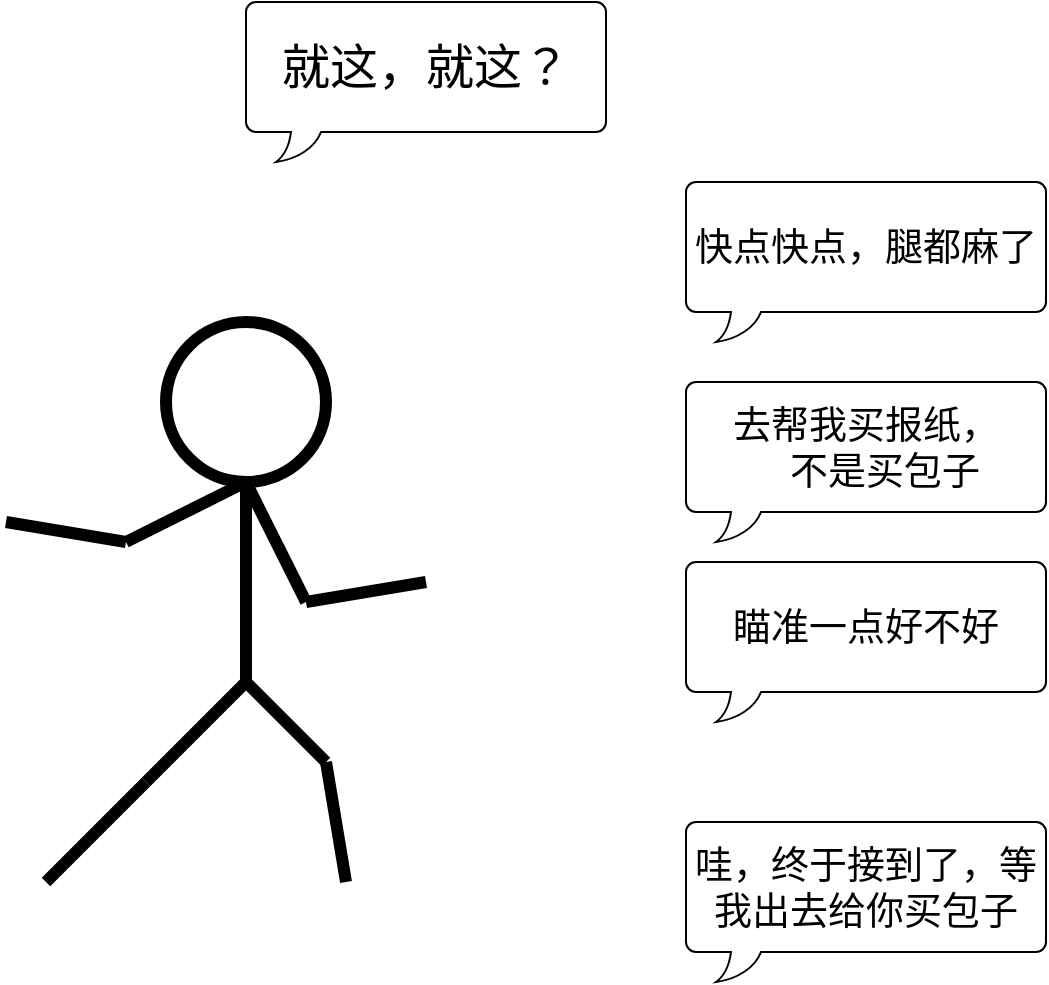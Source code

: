 <mxfile version="21.7.2" type="github">
  <diagram name="第 1 页" id="SOyJpFyxm3MqaUygj6Lt">
    <mxGraphModel dx="1042" dy="569" grid="1" gridSize="10" guides="1" tooltips="1" connect="1" arrows="1" fold="1" page="1" pageScale="1" pageWidth="827" pageHeight="1169" math="0" shadow="0">
      <root>
        <mxCell id="0" />
        <mxCell id="1" parent="0" />
        <mxCell id="hntj5daju9406_IprP7K-2" value="" style="ellipse;whiteSpace=wrap;html=1;aspect=fixed;strokeWidth=6;" parent="1" vertex="1">
          <mxGeometry x="320" y="180" width="80" height="80" as="geometry" />
        </mxCell>
        <mxCell id="hntj5daju9406_IprP7K-3" value="" style="endArrow=none;html=1;rounded=0;strokeWidth=6;" parent="1" edge="1">
          <mxGeometry width="50" height="50" relative="1" as="geometry">
            <mxPoint x="360" y="360" as="sourcePoint" />
            <mxPoint x="360" y="260" as="targetPoint" />
          </mxGeometry>
        </mxCell>
        <mxCell id="hntj5daju9406_IprP7K-5" value="" style="endArrow=none;html=1;rounded=0;strokeWidth=6;entryX=0.5;entryY=1;entryDx=0;entryDy=0;" parent="1" target="hntj5daju9406_IprP7K-2" edge="1">
          <mxGeometry width="50" height="50" relative="1" as="geometry">
            <mxPoint x="300" y="290" as="sourcePoint" />
            <mxPoint x="240" y="270" as="targetPoint" />
          </mxGeometry>
        </mxCell>
        <mxCell id="hntj5daju9406_IprP7K-6" value="" style="endArrow=none;html=1;rounded=0;strokeWidth=6;entryX=0.5;entryY=1;entryDx=0;entryDy=0;" parent="1" target="hntj5daju9406_IprP7K-2" edge="1">
          <mxGeometry width="50" height="50" relative="1" as="geometry">
            <mxPoint x="390" y="320" as="sourcePoint" />
            <mxPoint x="670" y="220" as="targetPoint" />
          </mxGeometry>
        </mxCell>
        <mxCell id="hntj5daju9406_IprP7K-7" value="" style="endArrow=none;html=1;rounded=0;strokeWidth=6;" parent="1" edge="1">
          <mxGeometry width="50" height="50" relative="1" as="geometry">
            <mxPoint x="400" y="400" as="sourcePoint" />
            <mxPoint x="360" y="360" as="targetPoint" />
          </mxGeometry>
        </mxCell>
        <mxCell id="hntj5daju9406_IprP7K-8" value="" style="endArrow=none;html=1;rounded=0;strokeWidth=6;" parent="1" edge="1">
          <mxGeometry width="50" height="50" relative="1" as="geometry">
            <mxPoint x="310" y="410" as="sourcePoint" />
            <mxPoint x="360" y="360" as="targetPoint" />
          </mxGeometry>
        </mxCell>
        <mxCell id="hntj5daju9406_IprP7K-9" value="" style="endArrow=none;html=1;rounded=0;strokeWidth=6;" parent="1" edge="1">
          <mxGeometry width="50" height="50" relative="1" as="geometry">
            <mxPoint x="260" y="460" as="sourcePoint" />
            <mxPoint x="310" y="410" as="targetPoint" />
          </mxGeometry>
        </mxCell>
        <mxCell id="hntj5daju9406_IprP7K-10" value="" style="endArrow=none;html=1;rounded=0;strokeWidth=6;" parent="1" edge="1">
          <mxGeometry width="50" height="50" relative="1" as="geometry">
            <mxPoint x="410" y="460" as="sourcePoint" />
            <mxPoint x="400" y="400" as="targetPoint" />
          </mxGeometry>
        </mxCell>
        <mxCell id="hntj5daju9406_IprP7K-11" value="" style="endArrow=none;html=1;rounded=0;strokeWidth=6;" parent="1" edge="1">
          <mxGeometry width="50" height="50" relative="1" as="geometry">
            <mxPoint x="240" y="280" as="sourcePoint" />
            <mxPoint x="300" y="290" as="targetPoint" />
          </mxGeometry>
        </mxCell>
        <mxCell id="hntj5daju9406_IprP7K-12" value="" style="endArrow=none;html=1;rounded=0;strokeWidth=6;" parent="1" edge="1">
          <mxGeometry width="50" height="50" relative="1" as="geometry">
            <mxPoint x="450" y="310" as="sourcePoint" />
            <mxPoint x="390" y="320" as="targetPoint" />
          </mxGeometry>
        </mxCell>
        <mxCell id="X-k5K1octKyZzF4WiJFh-1" value="快点快点，腿都麻了" style="whiteSpace=wrap;html=1;shape=mxgraph.basic.roundRectCallout;dx=30;dy=15;size=5;boundedLbl=1;fontFamily=微软雅黑;fontSize=19;" vertex="1" parent="1">
          <mxGeometry x="580" y="110" width="180" height="80" as="geometry" />
        </mxCell>
        <mxCell id="X-k5K1octKyZzF4WiJFh-2" value="去帮我买报纸，&lt;br style=&quot;font-size: 19px;&quot;&gt;&amp;nbsp; &amp;nbsp; 不是买包子" style="whiteSpace=wrap;html=1;shape=mxgraph.basic.roundRectCallout;dx=30;dy=15;size=5;boundedLbl=1;fontFamily=微软雅黑;fontSize=19;" vertex="1" parent="1">
          <mxGeometry x="580" y="210" width="180" height="80" as="geometry" />
        </mxCell>
        <mxCell id="X-k5K1octKyZzF4WiJFh-3" value="瞄准一点好不好" style="whiteSpace=wrap;html=1;shape=mxgraph.basic.roundRectCallout;dx=30;dy=15;size=5;boundedLbl=1;fontFamily=微软雅黑;fontSize=19;" vertex="1" parent="1">
          <mxGeometry x="580" y="300" width="180" height="80" as="geometry" />
        </mxCell>
        <mxCell id="X-k5K1octKyZzF4WiJFh-4" value="哇，终于接到了，等我出去给你买包子" style="whiteSpace=wrap;html=1;shape=mxgraph.basic.roundRectCallout;dx=30;dy=15;size=5;boundedLbl=1;fontFamily=微软雅黑;fontSize=19;" vertex="1" parent="1">
          <mxGeometry x="580" y="430" width="180" height="80" as="geometry" />
        </mxCell>
        <mxCell id="X-k5K1octKyZzF4WiJFh-5" value="&lt;font style=&quot;font-size: 24px;&quot;&gt;就这，就这？&lt;/font&gt;" style="whiteSpace=wrap;html=1;shape=mxgraph.basic.roundRectCallout;dx=30;dy=15;size=5;boundedLbl=1;fontFamily=微软雅黑;fontSize=19;" vertex="1" parent="1">
          <mxGeometry x="360" y="20" width="180" height="80" as="geometry" />
        </mxCell>
      </root>
    </mxGraphModel>
  </diagram>
</mxfile>
